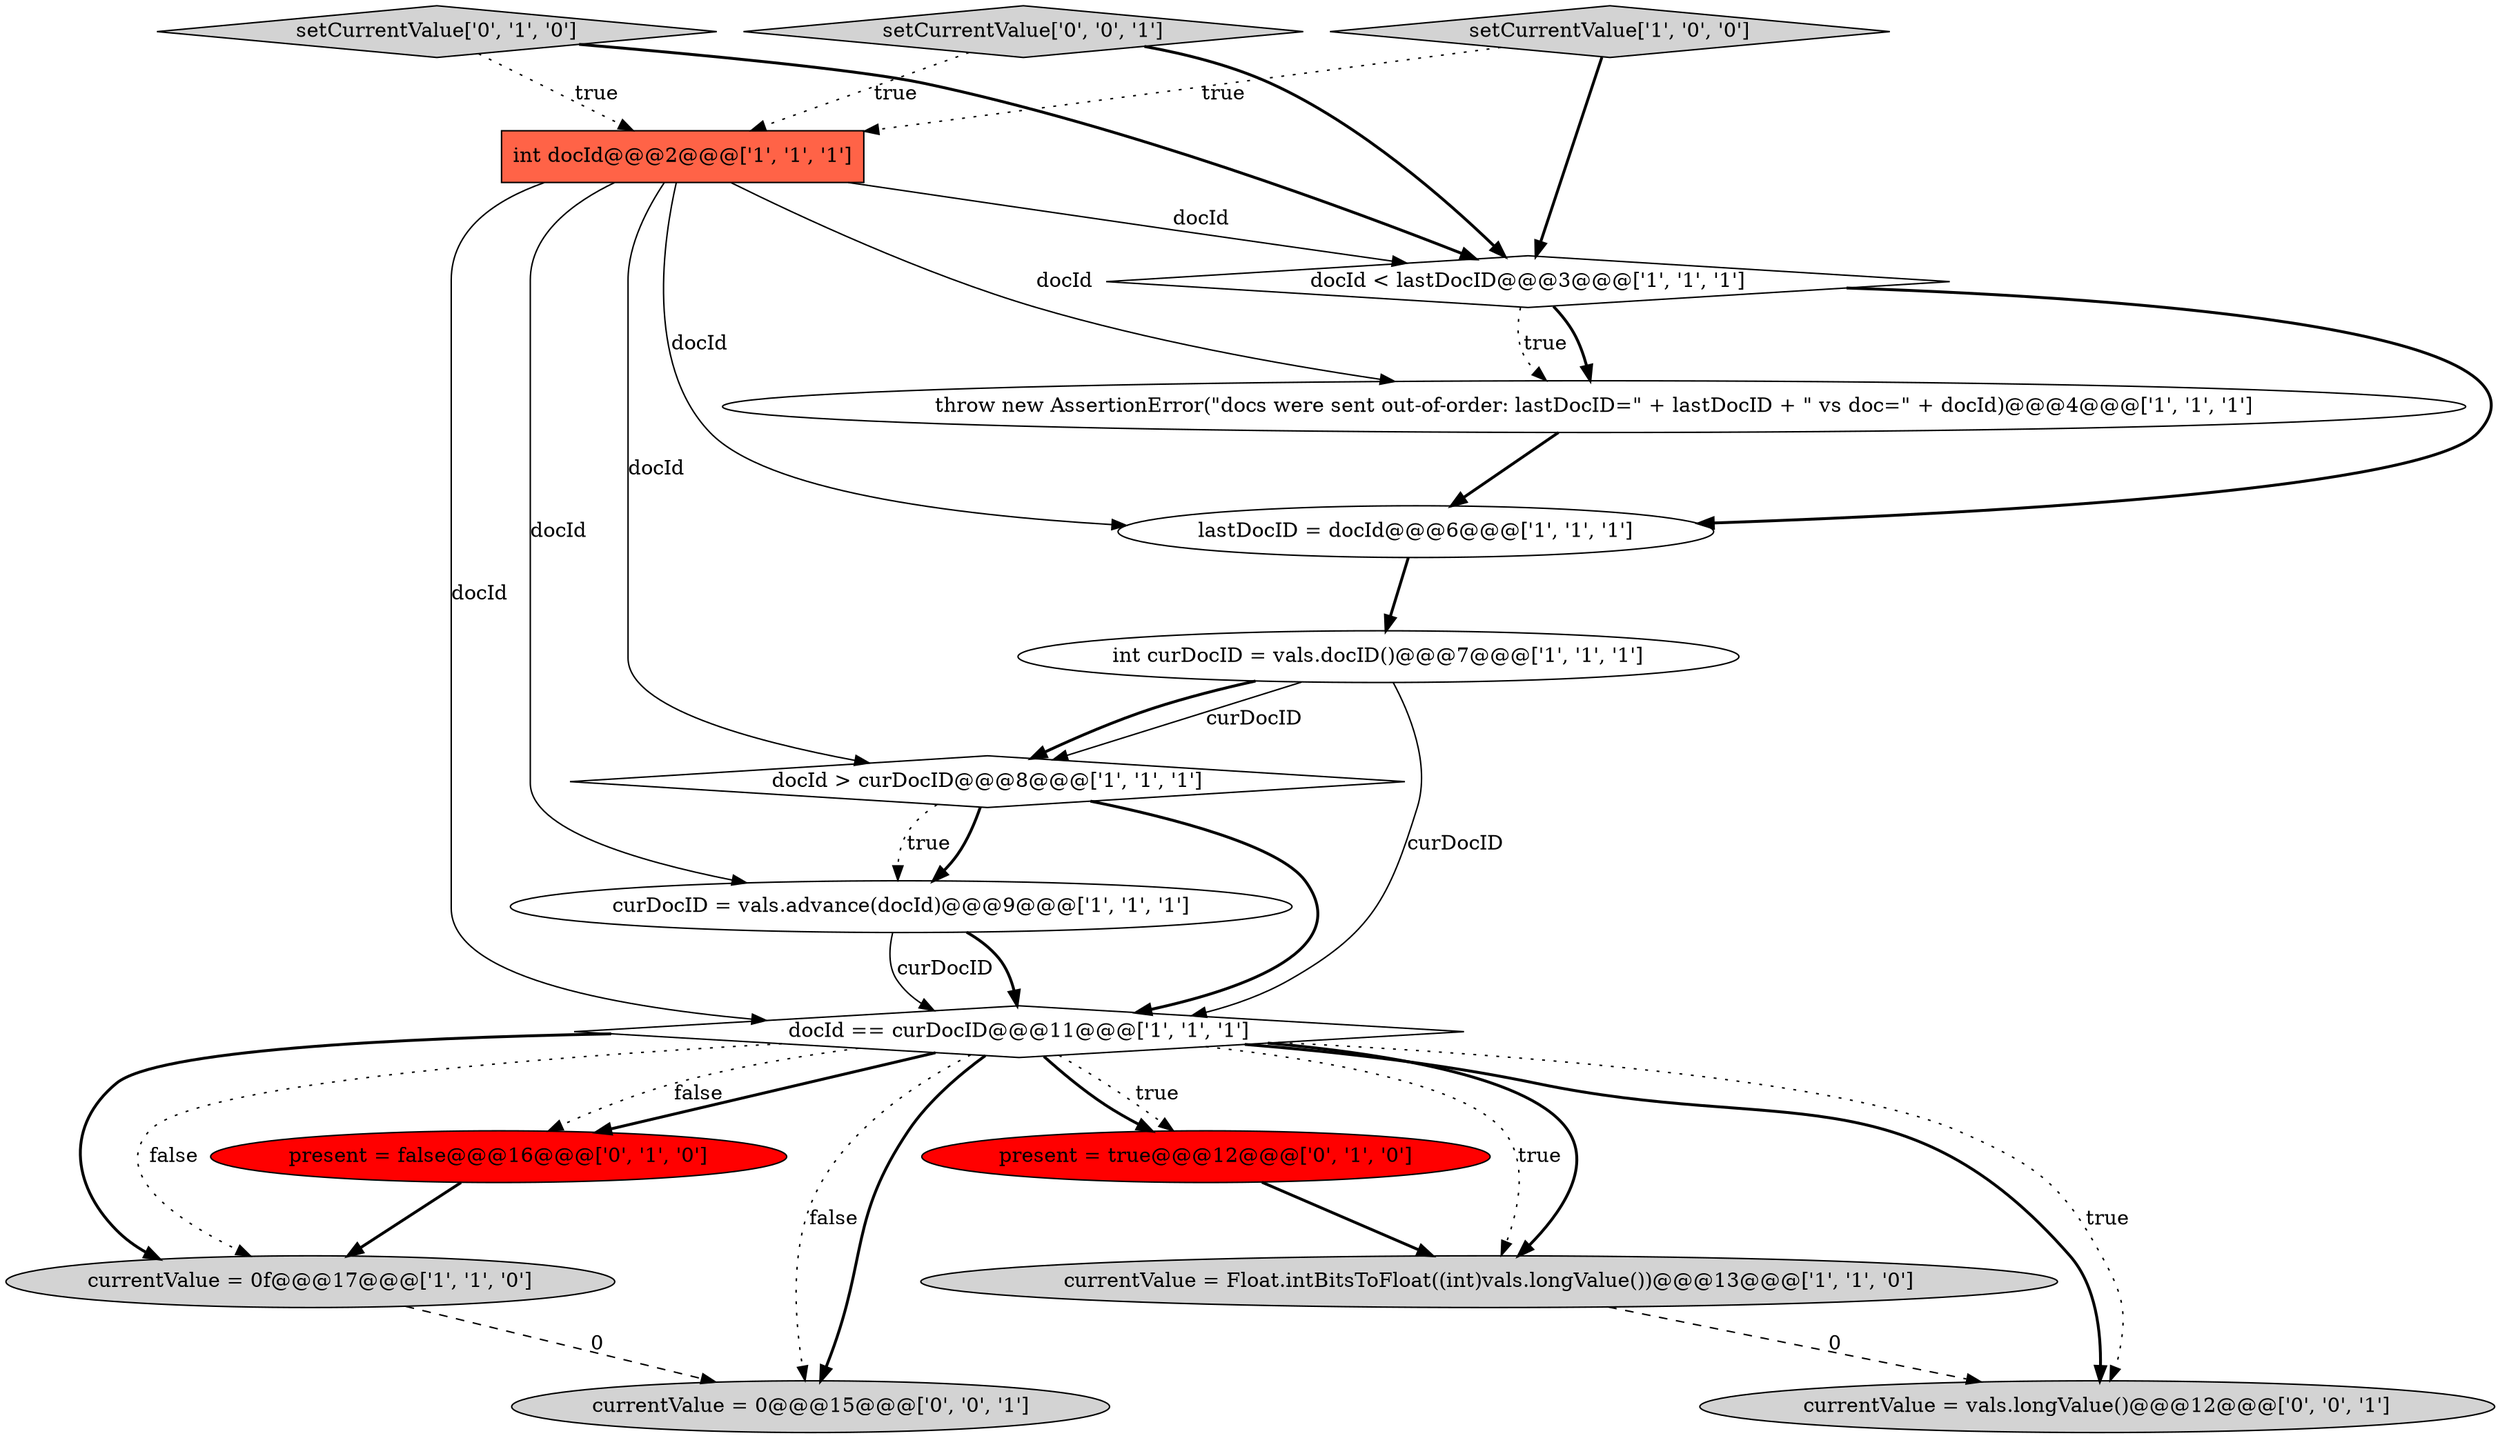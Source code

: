 digraph {
1 [style = filled, label = "int curDocID = vals.docID()@@@7@@@['1', '1', '1']", fillcolor = white, shape = ellipse image = "AAA0AAABBB1BBB"];
0 [style = filled, label = "docId == curDocID@@@11@@@['1', '1', '1']", fillcolor = white, shape = diamond image = "AAA0AAABBB1BBB"];
2 [style = filled, label = "docId > curDocID@@@8@@@['1', '1', '1']", fillcolor = white, shape = diamond image = "AAA0AAABBB1BBB"];
4 [style = filled, label = "throw new AssertionError(\"docs were sent out-of-order: lastDocID=\" + lastDocID + \" vs doc=\" + docId)@@@4@@@['1', '1', '1']", fillcolor = white, shape = ellipse image = "AAA0AAABBB1BBB"];
3 [style = filled, label = "int docId@@@2@@@['1', '1', '1']", fillcolor = tomato, shape = box image = "AAA0AAABBB1BBB"];
6 [style = filled, label = "curDocID = vals.advance(docId)@@@9@@@['1', '1', '1']", fillcolor = white, shape = ellipse image = "AAA0AAABBB1BBB"];
7 [style = filled, label = "lastDocID = docId@@@6@@@['1', '1', '1']", fillcolor = white, shape = ellipse image = "AAA0AAABBB1BBB"];
12 [style = filled, label = "setCurrentValue['0', '1', '0']", fillcolor = lightgray, shape = diamond image = "AAA0AAABBB2BBB"];
8 [style = filled, label = "setCurrentValue['1', '0', '0']", fillcolor = lightgray, shape = diamond image = "AAA0AAABBB1BBB"];
13 [style = filled, label = "present = false@@@16@@@['0', '1', '0']", fillcolor = red, shape = ellipse image = "AAA1AAABBB2BBB"];
15 [style = filled, label = "currentValue = 0@@@15@@@['0', '0', '1']", fillcolor = lightgray, shape = ellipse image = "AAA0AAABBB3BBB"];
11 [style = filled, label = "present = true@@@12@@@['0', '1', '0']", fillcolor = red, shape = ellipse image = "AAA1AAABBB2BBB"];
5 [style = filled, label = "currentValue = Float.intBitsToFloat((int)vals.longValue())@@@13@@@['1', '1', '0']", fillcolor = lightgray, shape = ellipse image = "AAA0AAABBB1BBB"];
10 [style = filled, label = "docId < lastDocID@@@3@@@['1', '1', '1']", fillcolor = white, shape = diamond image = "AAA0AAABBB1BBB"];
9 [style = filled, label = "currentValue = 0f@@@17@@@['1', '1', '0']", fillcolor = lightgray, shape = ellipse image = "AAA0AAABBB1BBB"];
14 [style = filled, label = "setCurrentValue['0', '0', '1']", fillcolor = lightgray, shape = diamond image = "AAA0AAABBB3BBB"];
16 [style = filled, label = "currentValue = vals.longValue()@@@12@@@['0', '0', '1']", fillcolor = lightgray, shape = ellipse image = "AAA0AAABBB3BBB"];
12->3 [style = dotted, label="true"];
3->6 [style = solid, label="docId"];
8->10 [style = bold, label=""];
0->9 [style = bold, label=""];
3->4 [style = solid, label="docId"];
0->16 [style = bold, label=""];
7->1 [style = bold, label=""];
0->5 [style = dotted, label="true"];
0->13 [style = bold, label=""];
2->6 [style = bold, label=""];
14->10 [style = bold, label=""];
0->11 [style = bold, label=""];
6->0 [style = bold, label=""];
3->7 [style = solid, label="docId"];
10->7 [style = bold, label=""];
8->3 [style = dotted, label="true"];
4->7 [style = bold, label=""];
0->15 [style = bold, label=""];
3->10 [style = solid, label="docId"];
5->16 [style = dashed, label="0"];
0->9 [style = dotted, label="false"];
3->0 [style = solid, label="docId"];
11->5 [style = bold, label=""];
6->0 [style = solid, label="curDocID"];
2->0 [style = bold, label=""];
12->10 [style = bold, label=""];
0->15 [style = dotted, label="false"];
1->2 [style = solid, label="curDocID"];
3->2 [style = solid, label="docId"];
9->15 [style = dashed, label="0"];
2->6 [style = dotted, label="true"];
10->4 [style = bold, label=""];
14->3 [style = dotted, label="true"];
1->2 [style = bold, label=""];
0->16 [style = dotted, label="true"];
13->9 [style = bold, label=""];
0->13 [style = dotted, label="false"];
10->4 [style = dotted, label="true"];
1->0 [style = solid, label="curDocID"];
0->11 [style = dotted, label="true"];
0->5 [style = bold, label=""];
}
